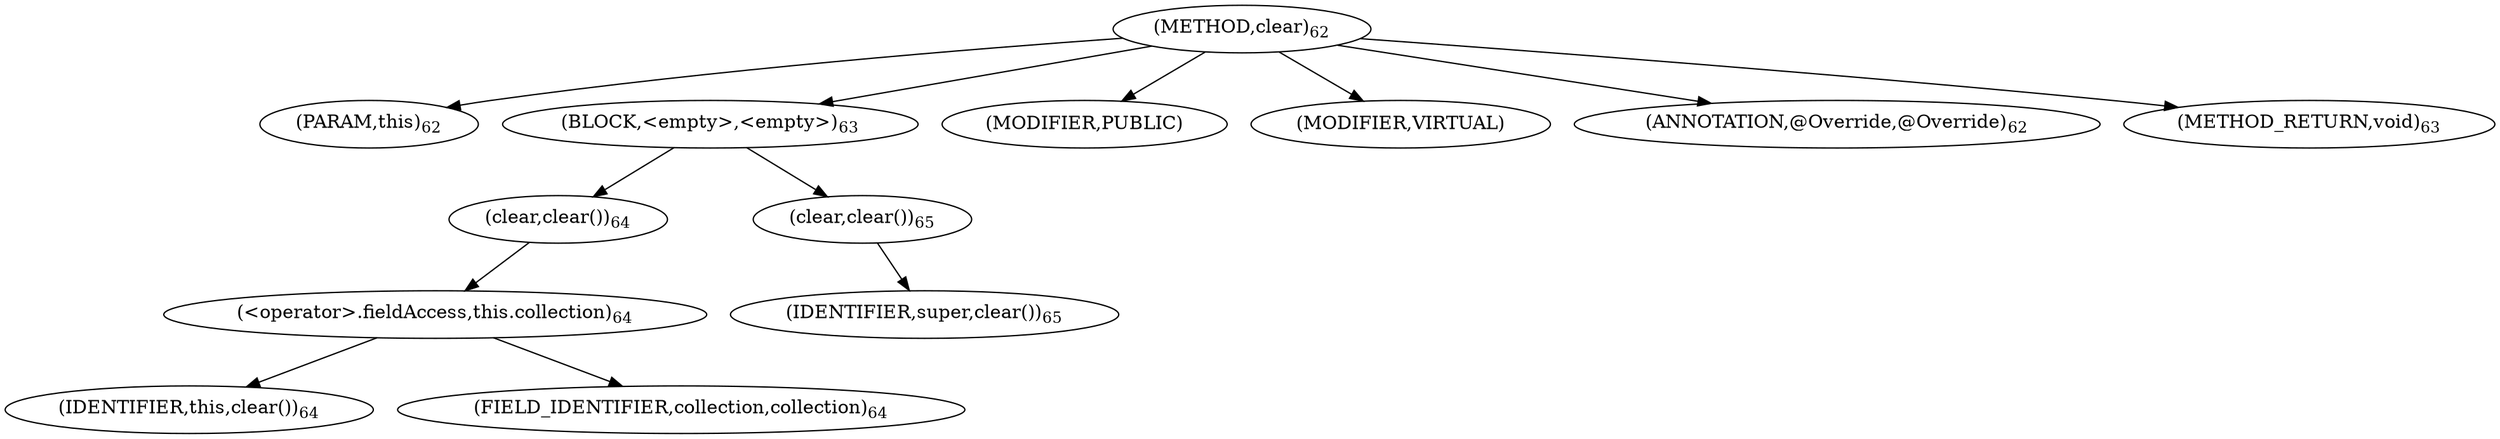 digraph "clear" {  
"89" [label = <(METHOD,clear)<SUB>62</SUB>> ]
"90" [label = <(PARAM,this)<SUB>62</SUB>> ]
"91" [label = <(BLOCK,&lt;empty&gt;,&lt;empty&gt;)<SUB>63</SUB>> ]
"92" [label = <(clear,clear())<SUB>64</SUB>> ]
"93" [label = <(&lt;operator&gt;.fieldAccess,this.collection)<SUB>64</SUB>> ]
"94" [label = <(IDENTIFIER,this,clear())<SUB>64</SUB>> ]
"95" [label = <(FIELD_IDENTIFIER,collection,collection)<SUB>64</SUB>> ]
"96" [label = <(clear,clear())<SUB>65</SUB>> ]
"97" [label = <(IDENTIFIER,super,clear())<SUB>65</SUB>> ]
"98" [label = <(MODIFIER,PUBLIC)> ]
"99" [label = <(MODIFIER,VIRTUAL)> ]
"100" [label = <(ANNOTATION,@Override,@Override)<SUB>62</SUB>> ]
"101" [label = <(METHOD_RETURN,void)<SUB>63</SUB>> ]
  "89" -> "90" 
  "89" -> "91" 
  "89" -> "98" 
  "89" -> "99" 
  "89" -> "100" 
  "89" -> "101" 
  "91" -> "92" 
  "91" -> "96" 
  "92" -> "93" 
  "93" -> "94" 
  "93" -> "95" 
  "96" -> "97" 
}
